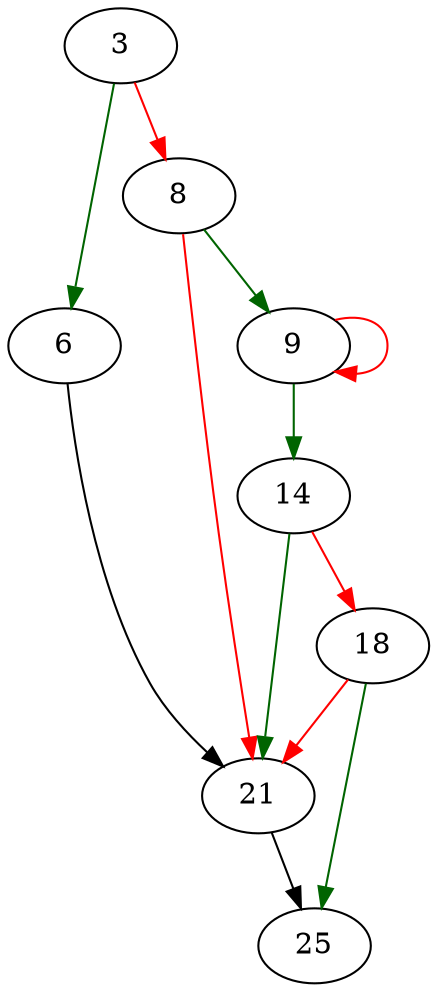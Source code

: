 strict digraph "buffer_lcm" {
	// Node definitions.
	3 [entry=true];
	6;
	8;
	21;
	9;
	14;
	18;
	25;

	// Edge definitions.
	3 -> 6 [
		color=darkgreen
		cond=true
	];
	3 -> 8 [
		color=red
		cond=false
	];
	6 -> 21;
	8 -> 21 [
		color=red
		cond=false
	];
	8 -> 9 [
		color=darkgreen
		cond=true
	];
	21 -> 25;
	9 -> 9 [
		color=red
		cond=false
	];
	9 -> 14 [
		color=darkgreen
		cond=true
	];
	14 -> 21 [
		color=darkgreen
		cond=true
	];
	14 -> 18 [
		color=red
		cond=false
	];
	18 -> 21 [
		color=red
		cond=false
	];
	18 -> 25 [
		color=darkgreen
		cond=true
	];
}